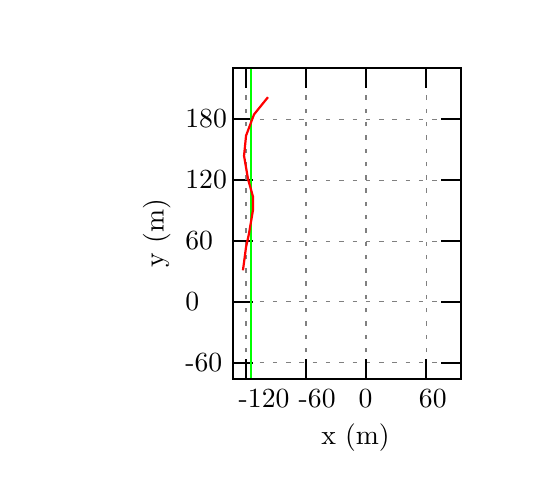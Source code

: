 
\definecolor{white}{RGB}{255,255,255}
\definecolor{gray}{RGB}{128,128,128}
\definecolor{c00ff00}{RGB}{0,255,0}
\definecolor{cff0000}{RGB}{255,0,0}


\def \globalscale {1.0}
\begin{tikzpicture}[y=0.80pt, x=0.80pt, yscale=-\globalscale, xscale=\globalscale, inner sep=0pt, outer sep=0pt]
  \path[rounded corners=0.0cm] (0.0,0.0) rectangle (200.0,200.0);



  \begin{scope}[color=white,draw=black,line join=miter,line cap=butt,line width=0.800pt]
  \end{scope}
  \begin{scope}[color=black,draw,line join=miter,line cap=butt,line width=0.800pt]
  \end{scope}
  \begin{scope}[color=black,draw=black,line join=miter,line cap=butt,line width=0.400pt]
  \end{scope}
  \begin{scope}[color=gray,draw,line join=miter,line cap=butt,line width=0.400pt]
    \path[draw=gray,dash pattern=on 1.60pt off 3.20pt] (71.9,151.3) -- (175.0,151.3);



  \end{scope}
  \begin{scope}[color=gray,draw=gray,line join=miter,line cap=butt,line width=0.800pt]
  \end{scope}
  \begin{scope}[color=black,draw,line join=miter,line cap=butt,line width=0.800pt]
    \path[draw=black] (71.9,151.3) -- (80.9,151.3)(175.0,151.3) -- (166.0,151.3);



    \begin{scope}[shift={(50.4,155.2)},fill=black]
      \path[fill] (0.0,0.0) node[above right] () {-60};



    \end{scope}
  \end{scope}
  \begin{scope}[color=black,draw,line join=miter,line cap=butt,line width=0.800pt]
  \end{scope}
  \begin{scope}[color=black,draw=black,line join=miter,line cap=butt,line width=0.400pt]
  \end{scope}
  \begin{scope}[color=gray,draw,line join=miter,line cap=butt,line width=0.400pt]
    \path[draw=gray,dash pattern=on 1.60pt off 3.20pt] (71.9,123.8) -- (175.0,123.8);



  \end{scope}
  \begin{scope}[color=gray,draw=gray,line join=miter,line cap=butt,line width=0.800pt]
  \end{scope}
  \begin{scope}[color=black,draw,line join=miter,line cap=butt,line width=0.800pt]
    \path[draw=black] (71.9,123.8) -- (80.9,123.8)(175.0,123.8) -- (166.0,123.8);



    \begin{scope}[shift={(50.4,127.7)},fill=black]
      \path[fill] (0.0,0.0) node[above right] () {0};



    \end{scope}
  \end{scope}
  \begin{scope}[color=black,draw,line join=miter,line cap=butt,line width=0.800pt]
  \end{scope}
  \begin{scope}[color=black,draw=black,line join=miter,line cap=butt,line width=0.400pt]
  \end{scope}
  \begin{scope}[color=gray,draw,line join=miter,line cap=butt,line width=0.400pt]
    \path[draw=gray,dash pattern=on 1.60pt off 3.20pt] (71.9,96.4) -- (175.0,96.4);



  \end{scope}
  \begin{scope}[color=gray,draw=gray,line join=miter,line cap=butt,line width=0.800pt]
  \end{scope}
  \begin{scope}[color=black,draw,line join=miter,line cap=butt,line width=0.800pt]
    \path[draw=black] (71.9,96.4) -- (80.9,96.4)(175.0,96.4) -- (166.0,96.4);



    \begin{scope}[shift={(50.4,100.3)},fill=black]
      \path[fill] (0.0,0.0) node[above right] () {60};



    \end{scope}
  \end{scope}
  \begin{scope}[color=black,draw,line join=miter,line cap=butt,line width=0.800pt]
  \end{scope}
  \begin{scope}[color=black,draw=black,line join=miter,line cap=butt,line width=0.400pt]
  \end{scope}
  \begin{scope}[color=gray,draw,line join=miter,line cap=butt,line width=0.400pt]
    \path[draw=gray,dash pattern=on 1.60pt off 3.20pt] (71.9,68.9) -- (175.0,68.9);



  \end{scope}
  \begin{scope}[color=gray,draw=gray,line join=miter,line cap=butt,line width=0.800pt]
  \end{scope}
  \begin{scope}[color=black,draw,line join=miter,line cap=butt,line width=0.800pt]
    \path[draw=black] (71.9,68.9) -- (80.9,68.9)(175.0,68.9) -- (166.0,68.9);



    \begin{scope}[shift={(50.4,72.8)},fill=black]
      \path[fill] (0.0,0.0) node[above right] () {120};



    \end{scope}
  \end{scope}
  \begin{scope}[color=black,draw,line join=miter,line cap=butt,line width=0.800pt]
  \end{scope}
  \begin{scope}[color=black,draw=black,line join=miter,line cap=butt,line width=0.400pt]
  \end{scope}
  \begin{scope}[color=gray,draw,line join=miter,line cap=butt,line width=0.400pt]
    \path[draw=gray,dash pattern=on 1.60pt off 3.20pt] (71.9,41.4) -- (175.0,41.4);



  \end{scope}
  \begin{scope}[color=gray,draw=gray,line join=miter,line cap=butt,line width=0.800pt]
  \end{scope}
  \begin{scope}[color=black,draw,line join=miter,line cap=butt,line width=0.800pt]
    \path[draw=black] (71.9,41.4) -- (80.9,41.4)(175.0,41.4) -- (166.0,41.4);



    \begin{scope}[shift={(50.4,45.3)},fill=black]
      \path[fill] (0.0,0.0) node[above right] () {180};



    \end{scope}
  \end{scope}
  \begin{scope}[color=black,draw,line join=miter,line cap=butt,line width=0.800pt]
  \end{scope}
  \begin{scope}[color=black,draw=black,line join=miter,line cap=butt,line width=0.400pt]
  \end{scope}
  \begin{scope}[color=gray,draw,line join=miter,line cap=butt,line width=0.400pt]
    \path[draw=gray,dash pattern=on 1.60pt off 3.20pt] (77.8,158.6) -- (77.8,18.1);



  \end{scope}
  \begin{scope}[color=gray,draw=gray,line join=miter,line cap=butt,line width=0.800pt]
  \end{scope}
  \begin{scope}[color=black,draw,line join=miter,line cap=butt,line width=0.800pt]
    \path[draw=black] (77.8,158.6) -- (77.8,149.6)(77.8,18.1) -- (77.8,27.1);



    \begin{scope}[shift={(74.5,171.5)},fill=black]
      \path[fill] (0.0,0.0) node[above right] () {-120};



    \end{scope}
  \end{scope}
  \begin{scope}[color=black,draw,line join=miter,line cap=butt,line width=0.800pt]
  \end{scope}
  \begin{scope}[color=black,draw=black,line join=miter,line cap=butt,line width=0.400pt]
  \end{scope}
  \begin{scope}[color=gray,draw,line join=miter,line cap=butt,line width=0.400pt]
    \path[draw=gray,dash pattern=on 1.60pt off 3.20pt] (104.9,158.6) -- (104.9,18.1);



  \end{scope}
  \begin{scope}[color=gray,draw=gray,line join=miter,line cap=butt,line width=0.800pt]
  \end{scope}
  \begin{scope}[color=black,draw,line join=miter,line cap=butt,line width=0.800pt]
    \path[draw=black] (104.9,158.6) -- (104.9,149.6)(104.9,18.1) -- (104.9,27.1);



    \begin{scope}[shift={(101.6,171.5)},fill=black]
      \path[fill] (0.0,0.0) node[above right] () {-60};



    \end{scope}
  \end{scope}
  \begin{scope}[color=black,draw,line join=miter,line cap=butt,line width=0.800pt]
  \end{scope}
  \begin{scope}[color=black,draw=black,line join=miter,line cap=butt,line width=0.400pt]
  \end{scope}
  \begin{scope}[color=gray,draw,line join=miter,line cap=butt,line width=0.400pt]
    \path[draw=gray,dash pattern=on 1.60pt off 3.20pt] (132.0,158.6) -- (132.0,27.1) -- (132.0,18.1);



  \end{scope}
  \begin{scope}[color=gray,draw=gray,line join=miter,line cap=butt,line width=0.800pt]
  \end{scope}
  \begin{scope}[color=black,draw,line join=miter,line cap=butt,line width=0.800pt]
    \path[draw=black] (132.0,158.6) -- (132.0,149.6)(132.0,18.1) -- (132.0,27.1);



    \begin{scope}[shift={(128.7,171.5)},fill=black]
      \path[fill] (0.0,0.0) node[above right] () {0};



    \end{scope}
  \end{scope}
  \begin{scope}[color=black,draw,line join=miter,line cap=butt,line width=0.800pt]
  \end{scope}
  \begin{scope}[color=black,draw=black,line join=miter,line cap=butt,line width=0.400pt]
  \end{scope}
  \begin{scope}[color=gray,draw,line join=miter,line cap=butt,line width=0.400pt]
    \path[draw=gray,dash pattern=on 1.60pt off 3.20pt] (159.2,158.6) -- (159.2,27.1) -- (159.2,18.1);



  \end{scope}
  \begin{scope}[color=gray,draw=gray,line join=miter,line cap=butt,line width=0.800pt]
  \end{scope}
  \begin{scope}[color=black,draw,line join=miter,line cap=butt,line width=0.800pt]
    \path[draw=black] (159.2,158.6) -- (159.2,149.6)(159.2,18.1) -- (159.2,27.1);



    \begin{scope}[shift={(155.9,171.5)},fill=black]
      \path[fill] (0.0,0.0) node[above right] () {60};



    \end{scope}
  \end{scope}
  \begin{scope}[color=black,draw,line join=miter,line cap=butt,line width=0.800pt]
  \end{scope}
  \begin{scope}[color=black,draw,line join=miter,line cap=butt,line width=0.800pt]
    \path[draw=black] (71.9,18.1) -- (71.9,158.6) -- (175.0,158.6) -- (175.0,18.1) -- (71.9,18.1) -- cycle;



    \path[draw=c00ff00] (80.0,158.6) -- (80.0,18.1)(80.0,158.6) -- (80.0,18.1)(80.0,158.6) -- (80.0,18.1)(80.0,158.6) -- (80.0,18.1)(80.0,158.6) -- (80.0,18.1)(80.0,158.6) -- (80.0,18.1);



  \end{scope}
  \begin{scope}[color=black,draw,line join=miter,line cap=butt,line width=0.800pt]
    \begin{scope}[shift={(31.2,108.2)},rotate=270.0,fill=black]
      \path[fill] (0.0,0.0) node[above right] () {\rotatebox{90}{y (m)}};



    \end{scope}
  \end{scope}
  \begin{scope}[color=black,draw,line join=miter,line cap=butt,line width=0.800pt]
    \begin{scope}[shift={(111.8,191.3)},fill=black]
      \path[fill] (0.0,0.0) node[above right] () {x (m)};



    \end{scope}
  \end{scope}
  \begin{scope}[color=black,draw,line join=miter,line cap=butt,line width=0.800pt]
  \end{scope}
    \begin{scope}[color=black,draw,line join=miter,line cap=butt,line width=0.800pt]
      \path[draw=cff0000] (87.7,31.4) -- (81.4,39.2) -- (77.8,48.8) -- (76.9,57.9) -- (78.7,68.4) -- (80.9,76.2) -- (80.9,82.6) -- (79.1,93.2) -- (77.8,99.1) -- (76.4,109.6);



    \end{scope}
  \begin{scope}[color=white,draw=cff0000,line join=miter,line cap=butt,line width=1.600pt]
  \end{scope}
  \begin{scope}[color=black,draw,line join=miter,line cap=butt,line width=1.600pt]
  \end{scope}
  \begin{scope}[color=black,draw=black,line join=miter,line cap=butt,line width=0.800pt]
  \end{scope}
  \begin{scope}[color=black,draw,line join=miter,line cap=butt,line width=0.800pt]
    \path[draw=black] (71.9,18.1) -- (71.9,158.6) -- (175.0,158.6) -- (175.0,18.1) -- (71.9,18.1) -- cycle;



  \end{scope}
  \begin{scope}[color=black,draw,line join=miter,line cap=butt,line width=0.800pt]
  \end{scope}

\end{tikzpicture}

